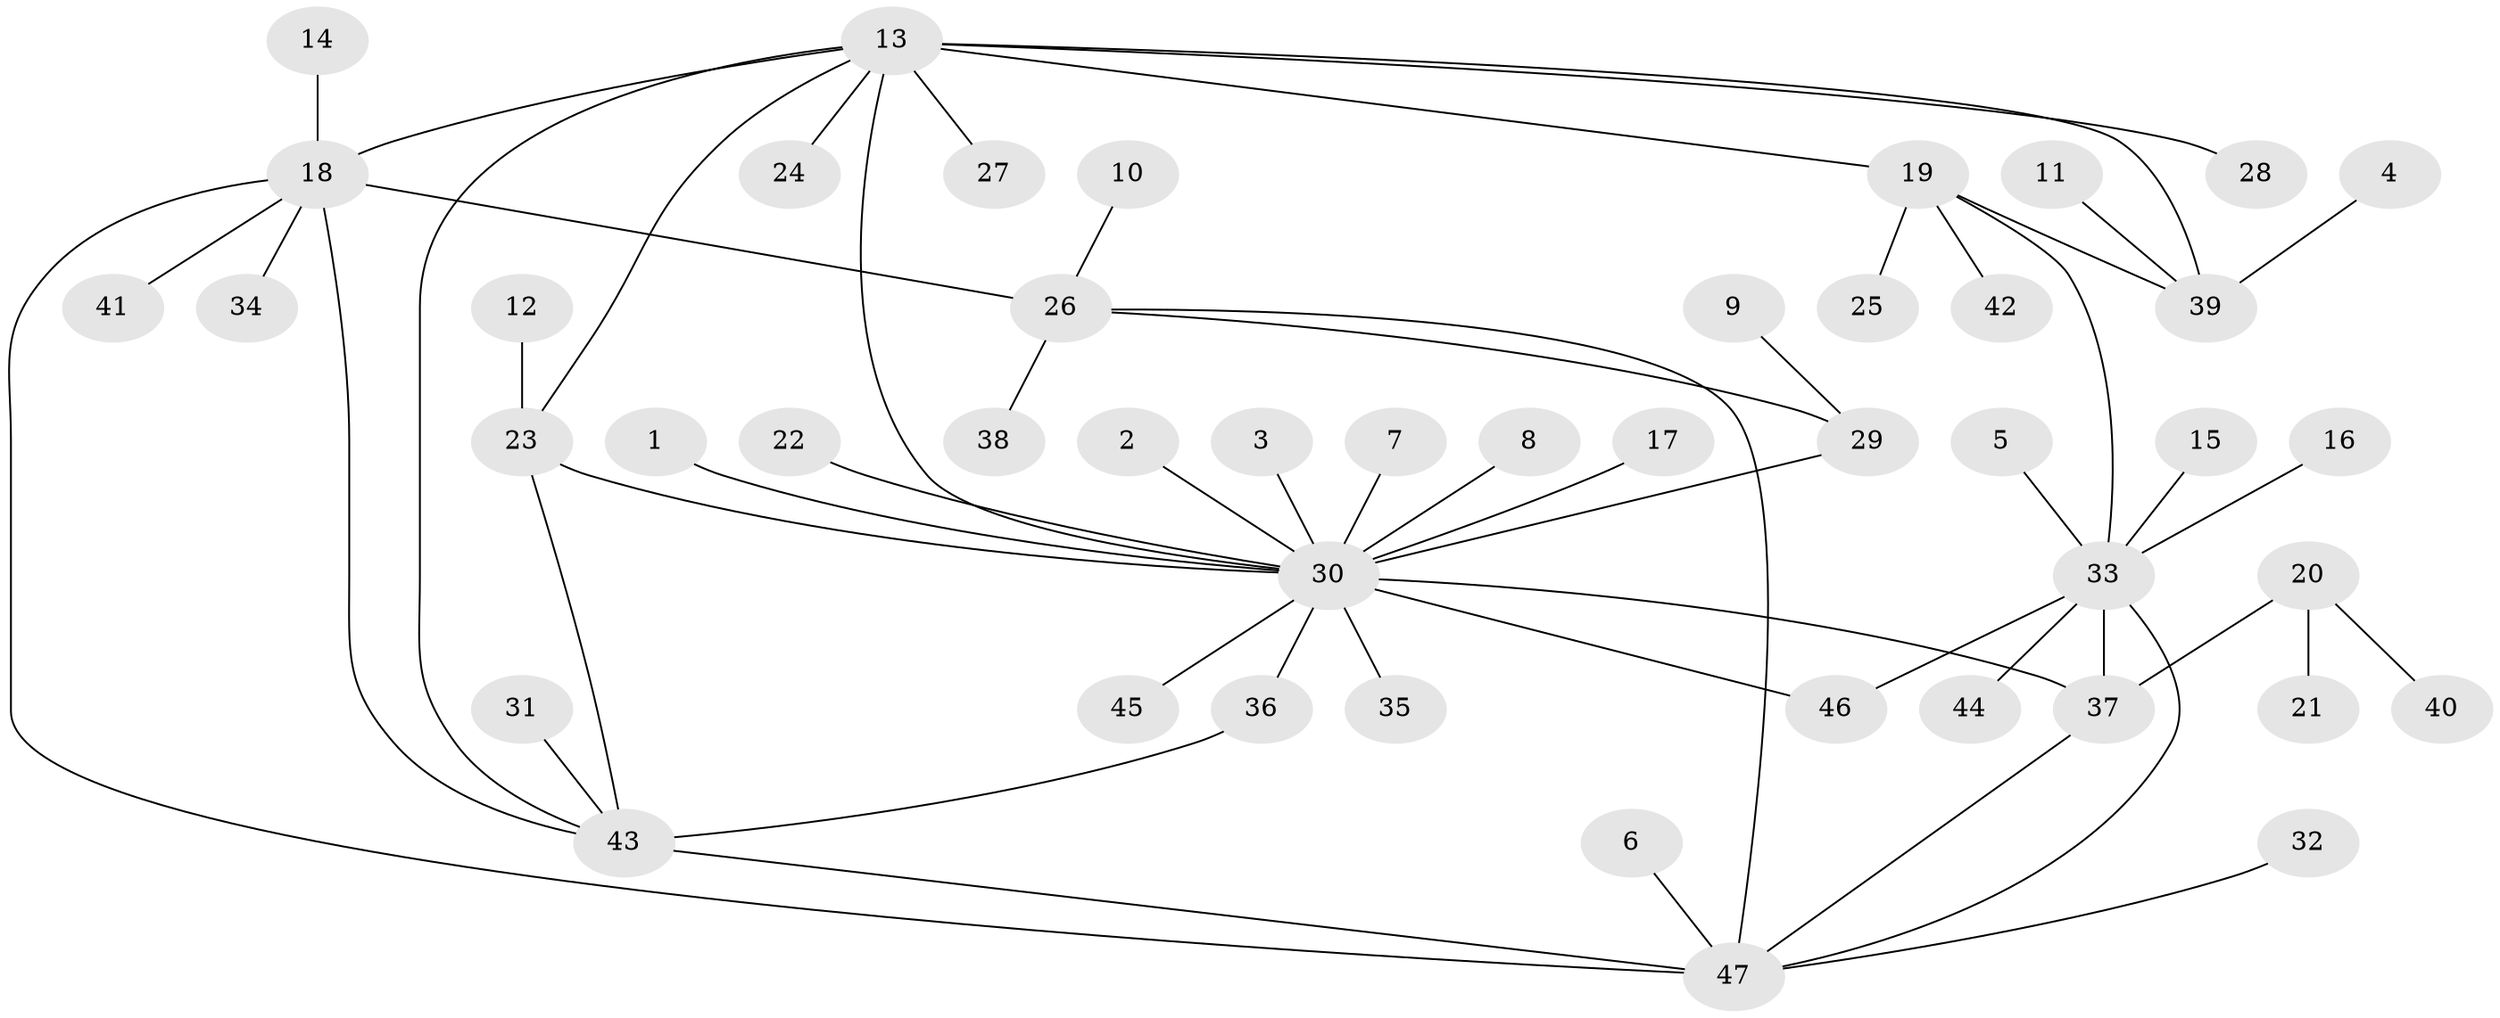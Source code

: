 // original degree distribution, {10: 0.021505376344086023, 5: 0.043010752688172046, 8: 0.021505376344086023, 6: 0.06451612903225806, 4: 0.03225806451612903, 7: 0.03225806451612903, 14: 0.010752688172043012, 1: 0.5483870967741935, 2: 0.1827956989247312, 3: 0.043010752688172046}
// Generated by graph-tools (version 1.1) at 2025/50/03/09/25 03:50:39]
// undirected, 47 vertices, 58 edges
graph export_dot {
graph [start="1"]
  node [color=gray90,style=filled];
  1;
  2;
  3;
  4;
  5;
  6;
  7;
  8;
  9;
  10;
  11;
  12;
  13;
  14;
  15;
  16;
  17;
  18;
  19;
  20;
  21;
  22;
  23;
  24;
  25;
  26;
  27;
  28;
  29;
  30;
  31;
  32;
  33;
  34;
  35;
  36;
  37;
  38;
  39;
  40;
  41;
  42;
  43;
  44;
  45;
  46;
  47;
  1 -- 30 [weight=1.0];
  2 -- 30 [weight=1.0];
  3 -- 30 [weight=1.0];
  4 -- 39 [weight=1.0];
  5 -- 33 [weight=1.0];
  6 -- 47 [weight=1.0];
  7 -- 30 [weight=1.0];
  8 -- 30 [weight=1.0];
  9 -- 29 [weight=1.0];
  10 -- 26 [weight=1.0];
  11 -- 39 [weight=1.0];
  12 -- 23 [weight=1.0];
  13 -- 18 [weight=2.0];
  13 -- 19 [weight=2.0];
  13 -- 23 [weight=1.0];
  13 -- 24 [weight=1.0];
  13 -- 27 [weight=1.0];
  13 -- 28 [weight=1.0];
  13 -- 30 [weight=2.0];
  13 -- 39 [weight=1.0];
  13 -- 43 [weight=1.0];
  14 -- 18 [weight=1.0];
  15 -- 33 [weight=1.0];
  16 -- 33 [weight=1.0];
  17 -- 30 [weight=1.0];
  18 -- 26 [weight=2.0];
  18 -- 34 [weight=1.0];
  18 -- 41 [weight=1.0];
  18 -- 43 [weight=1.0];
  18 -- 47 [weight=2.0];
  19 -- 25 [weight=1.0];
  19 -- 33 [weight=1.0];
  19 -- 39 [weight=2.0];
  19 -- 42 [weight=1.0];
  20 -- 21 [weight=1.0];
  20 -- 37 [weight=1.0];
  20 -- 40 [weight=1.0];
  22 -- 30 [weight=1.0];
  23 -- 30 [weight=1.0];
  23 -- 43 [weight=3.0];
  26 -- 29 [weight=1.0];
  26 -- 38 [weight=1.0];
  26 -- 47 [weight=1.0];
  29 -- 30 [weight=3.0];
  30 -- 35 [weight=1.0];
  30 -- 36 [weight=1.0];
  30 -- 37 [weight=1.0];
  30 -- 45 [weight=1.0];
  30 -- 46 [weight=1.0];
  31 -- 43 [weight=1.0];
  32 -- 47 [weight=1.0];
  33 -- 37 [weight=2.0];
  33 -- 44 [weight=1.0];
  33 -- 46 [weight=1.0];
  33 -- 47 [weight=1.0];
  36 -- 43 [weight=1.0];
  37 -- 47 [weight=2.0];
  43 -- 47 [weight=1.0];
}
